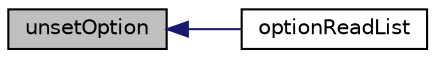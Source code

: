 digraph "unsetOption"
{
  bgcolor="transparent";
  edge [fontname="Helvetica",fontsize="10",labelfontname="Helvetica",labelfontsize="10"];
  node [fontname="Helvetica",fontsize="10",shape=record];
  rankdir="LR";
  Node1 [label="unsetOption",height=0.2,width=0.4,color="black", fillcolor="grey75", style="filled", fontcolor="black"];
  Node1 -> Node2 [dir="back",color="midnightblue",fontsize="10",style="solid",fontname="Helvetica"];
  Node2 [label="optionReadList",height=0.2,width=0.4,color="black",URL="$a00067.html#af6e6cdeeb0356e45515be77956696d8c",tooltip="Read a List of values from the named option. "];
}
